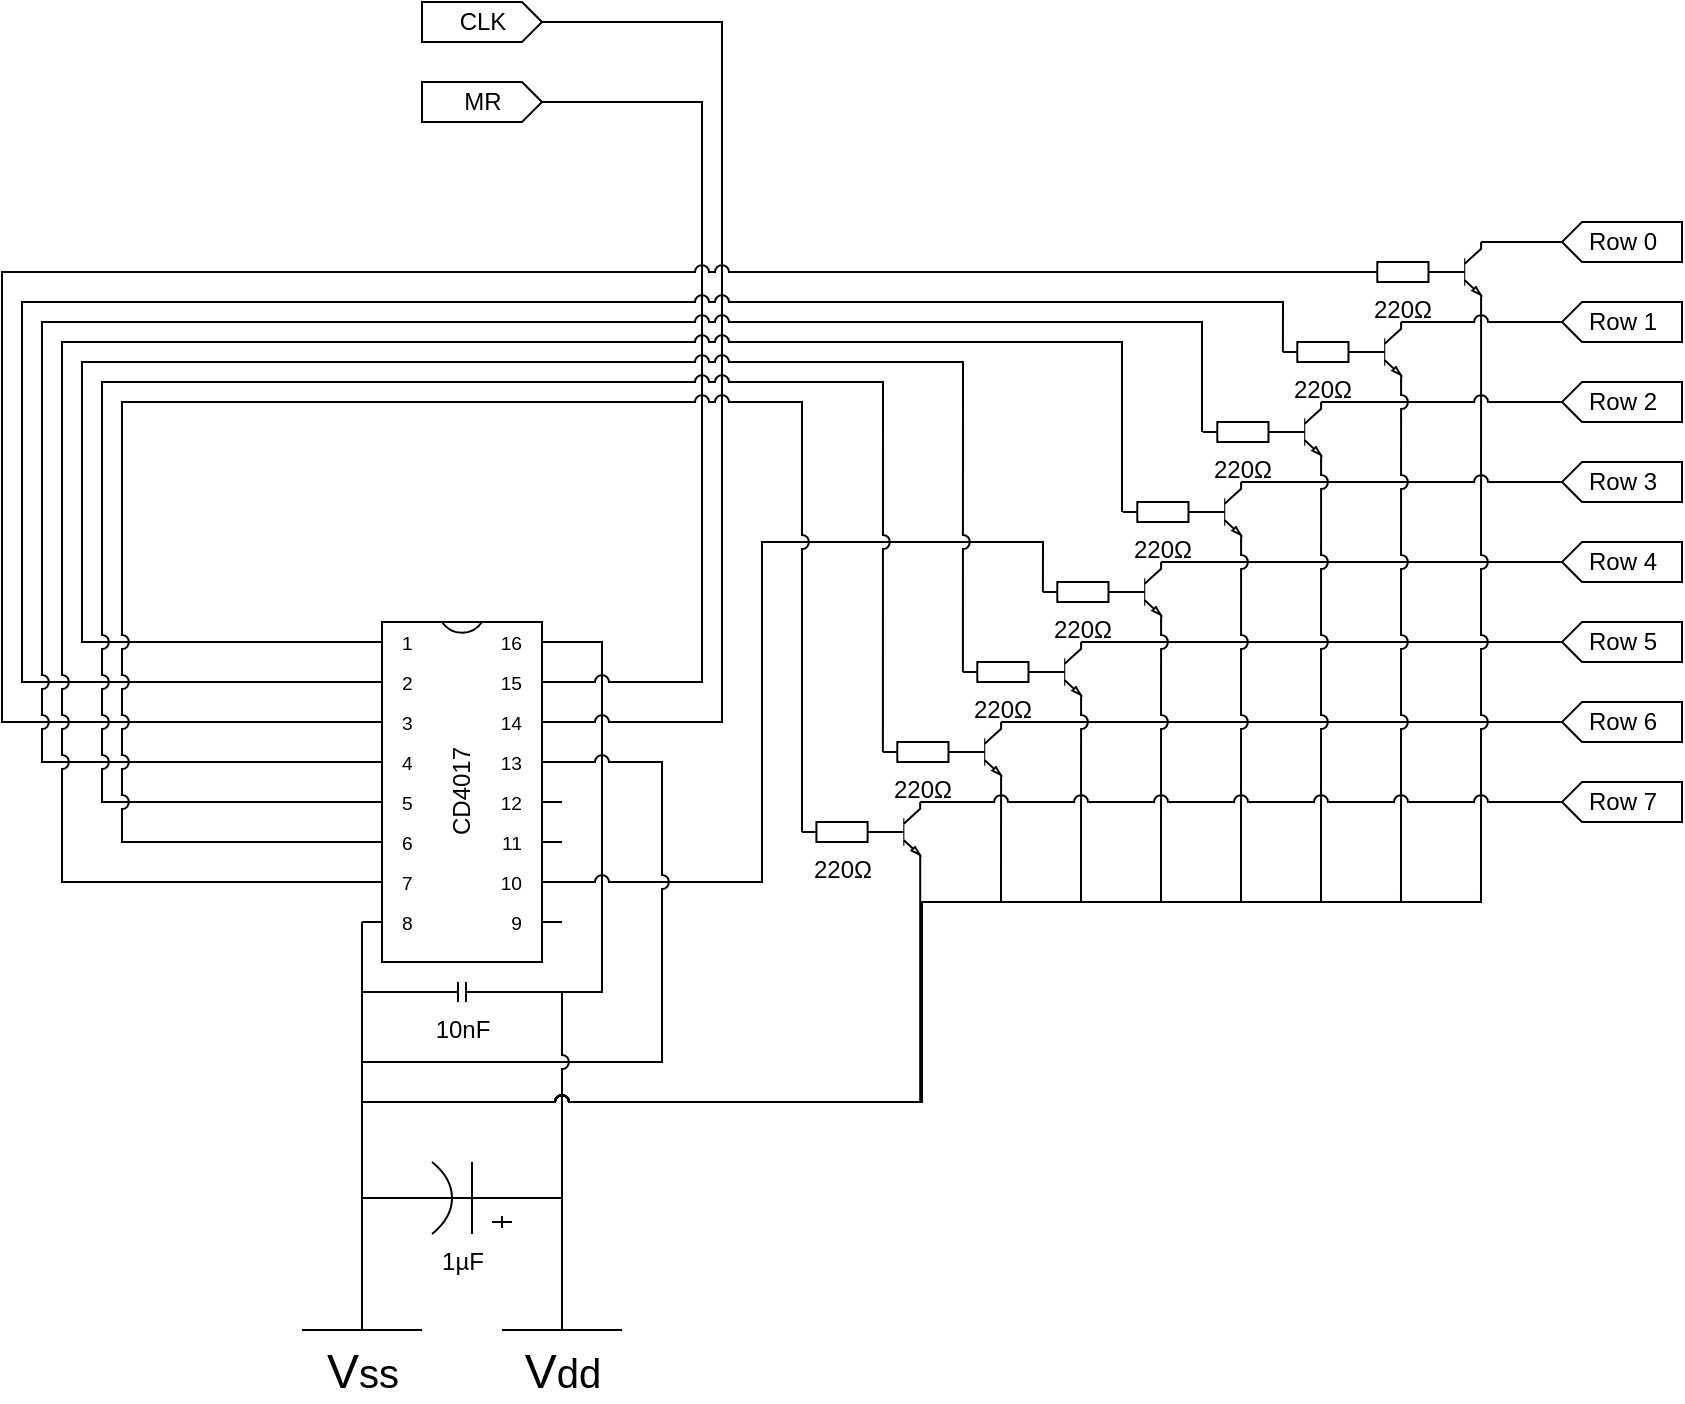 <mxfile version="14.9.6" type="device"><diagram name="Page-1" id="7e0a89b8-554c-2b80-1dc8-d5c74ca68de4"><mxGraphModel dx="1422" dy="794" grid="1" gridSize="10" guides="1" tooltips="1" connect="1" arrows="1" fold="1" page="1" pageScale="1" pageWidth="1100" pageHeight="850" background="none" math="0" shadow="0"><root><mxCell id="0"/><mxCell id="1" parent="0"/><mxCell id="ZvtkinJwpf2i18J2AWSG-10" style="edgeStyle=orthogonalEdgeStyle;rounded=0;jumpStyle=arc;jumpSize=7;orthogonalLoop=1;jettySize=auto;html=1;exitX=0;exitY=0;exitDx=0;exitDy=150;exitPerimeter=0;entryX=0;entryY=0.5;entryDx=0;entryDy=0;entryPerimeter=0;endArrow=none;endFill=0;" edge="1" parent="1" source="ZvtkinJwpf2i18J2AWSG-1" target="ZvtkinJwpf2i18J2AWSG-8"><mxGeometry relative="1" as="geometry"><Array as="points"><mxPoint x="310" y="575"/></Array></mxGeometry></mxCell><mxCell id="ZvtkinJwpf2i18J2AWSG-11" style="edgeStyle=orthogonalEdgeStyle;rounded=0;jumpStyle=arc;jumpSize=7;orthogonalLoop=1;jettySize=auto;html=1;exitX=1;exitY=0;exitDx=0;exitDy=10;exitPerimeter=0;entryX=1;entryY=0.5;entryDx=0;entryDy=0;entryPerimeter=0;endArrow=none;endFill=0;" edge="1" parent="1" source="ZvtkinJwpf2i18J2AWSG-1" target="ZvtkinJwpf2i18J2AWSG-8"><mxGeometry relative="1" as="geometry"><Array as="points"><mxPoint x="430" y="400"/><mxPoint x="430" y="575"/></Array></mxGeometry></mxCell><mxCell id="ZvtkinJwpf2i18J2AWSG-45" style="edgeStyle=orthogonalEdgeStyle;rounded=0;jumpStyle=arc;jumpSize=7;orthogonalLoop=1;jettySize=auto;html=1;exitX=1;exitY=0;exitDx=0;exitDy=50;exitPerimeter=0;entryX=1;entryY=0.5;entryDx=0;entryDy=0;entryPerimeter=0;endArrow=none;endFill=0;" edge="1" parent="1" source="ZvtkinJwpf2i18J2AWSG-1" target="ZvtkinJwpf2i18J2AWSG-41"><mxGeometry relative="1" as="geometry"><Array as="points"><mxPoint x="490" y="440"/><mxPoint x="490" y="90"/></Array></mxGeometry></mxCell><mxCell id="ZvtkinJwpf2i18J2AWSG-46" style="edgeStyle=orthogonalEdgeStyle;rounded=0;jumpStyle=arc;jumpSize=7;orthogonalLoop=1;jettySize=auto;html=1;exitX=1;exitY=0;exitDx=0;exitDy=30;exitPerimeter=0;entryX=1;entryY=0.5;entryDx=0;entryDy=0;entryPerimeter=0;endArrow=none;endFill=0;" edge="1" parent="1" source="ZvtkinJwpf2i18J2AWSG-1" target="ZvtkinJwpf2i18J2AWSG-43"><mxGeometry relative="1" as="geometry"><Array as="points"><mxPoint x="480" y="420"/><mxPoint x="480" y="130"/></Array></mxGeometry></mxCell><mxCell id="ZvtkinJwpf2i18J2AWSG-48" style="edgeStyle=orthogonalEdgeStyle;rounded=0;jumpStyle=arc;jumpSize=7;orthogonalLoop=1;jettySize=auto;html=1;exitX=0;exitY=0;exitDx=0;exitDy=50;exitPerimeter=0;entryX=0;entryY=0.5;entryDx=0;entryDy=0;entryPerimeter=0;endArrow=none;endFill=0;" edge="1" parent="1" source="ZvtkinJwpf2i18J2AWSG-1" target="ZvtkinJwpf2i18J2AWSG-40"><mxGeometry relative="1" as="geometry"><Array as="points"><mxPoint x="130" y="440"/><mxPoint x="130" y="215"/></Array></mxGeometry></mxCell><mxCell id="ZvtkinJwpf2i18J2AWSG-49" style="edgeStyle=orthogonalEdgeStyle;rounded=0;jumpStyle=arc;jumpSize=7;orthogonalLoop=1;jettySize=auto;html=1;exitX=0;exitY=0;exitDx=0;exitDy=30;exitPerimeter=0;entryX=0;entryY=0.5;entryDx=0;entryDy=0;entryPerimeter=0;endArrow=none;endFill=0;" edge="1" parent="1" source="ZvtkinJwpf2i18J2AWSG-1" target="ZvtkinJwpf2i18J2AWSG-39"><mxGeometry relative="1" as="geometry"><Array as="points"><mxPoint x="140" y="420"/><mxPoint x="140" y="230"/><mxPoint x="771" y="230"/></Array></mxGeometry></mxCell><mxCell id="ZvtkinJwpf2i18J2AWSG-51" style="edgeStyle=orthogonalEdgeStyle;rounded=0;jumpStyle=arc;jumpSize=7;orthogonalLoop=1;jettySize=auto;html=1;exitX=0;exitY=0;exitDx=0;exitDy=70;exitPerimeter=0;entryX=0;entryY=0.5;entryDx=0;entryDy=0;entryPerimeter=0;endArrow=none;endFill=0;" edge="1" parent="1" source="ZvtkinJwpf2i18J2AWSG-1" target="ZvtkinJwpf2i18J2AWSG-38"><mxGeometry relative="1" as="geometry"><Array as="points"><mxPoint x="150" y="460"/><mxPoint x="150" y="240"/><mxPoint x="730" y="240"/><mxPoint x="730" y="295"/></Array></mxGeometry></mxCell><mxCell id="ZvtkinJwpf2i18J2AWSG-52" style="edgeStyle=orthogonalEdgeStyle;rounded=0;jumpStyle=arc;jumpSize=7;orthogonalLoop=1;jettySize=auto;html=1;exitX=0;exitY=0;exitDx=0;exitDy=130;exitPerimeter=0;entryX=0;entryY=0.5;entryDx=0;entryDy=0;entryPerimeter=0;endArrow=none;endFill=0;" edge="1" parent="1" source="ZvtkinJwpf2i18J2AWSG-1" target="ZvtkinJwpf2i18J2AWSG-37"><mxGeometry relative="1" as="geometry"><Array as="points"><mxPoint x="160" y="520"/><mxPoint x="160" y="250"/><mxPoint x="690" y="250"/><mxPoint x="690" y="335"/></Array></mxGeometry></mxCell><mxCell id="ZvtkinJwpf2i18J2AWSG-53" style="edgeStyle=orthogonalEdgeStyle;rounded=0;jumpStyle=arc;jumpSize=7;orthogonalLoop=1;jettySize=auto;html=1;exitX=1;exitY=0;exitDx=0;exitDy=130;exitPerimeter=0;entryX=0;entryY=0.5;entryDx=0;entryDy=0;entryPerimeter=0;endArrow=none;endFill=0;" edge="1" parent="1" source="ZvtkinJwpf2i18J2AWSG-1" target="ZvtkinJwpf2i18J2AWSG-36"><mxGeometry relative="1" as="geometry"><Array as="points"><mxPoint x="510" y="520"/><mxPoint x="510" y="350"/><mxPoint x="651" y="350"/></Array></mxGeometry></mxCell><mxCell id="ZvtkinJwpf2i18J2AWSG-54" style="edgeStyle=orthogonalEdgeStyle;rounded=0;jumpStyle=arc;jumpSize=7;orthogonalLoop=1;jettySize=auto;html=1;exitX=0;exitY=0;exitDx=0;exitDy=10;exitPerimeter=0;entryX=0;entryY=0.5;entryDx=0;entryDy=0;entryPerimeter=0;endArrow=none;endFill=0;" edge="1" parent="1" source="ZvtkinJwpf2i18J2AWSG-1" target="ZvtkinJwpf2i18J2AWSG-35"><mxGeometry relative="1" as="geometry"><Array as="points"><mxPoint x="170" y="400"/><mxPoint x="170" y="260"/><mxPoint x="611" y="260"/></Array></mxGeometry></mxCell><mxCell id="ZvtkinJwpf2i18J2AWSG-55" style="edgeStyle=orthogonalEdgeStyle;rounded=0;jumpStyle=arc;jumpSize=7;orthogonalLoop=1;jettySize=auto;html=1;entryX=0;entryY=0.5;entryDx=0;entryDy=0;entryPerimeter=0;endArrow=none;endFill=0;exitX=0;exitY=0;exitDx=0;exitDy=90;exitPerimeter=0;" edge="1" parent="1" source="ZvtkinJwpf2i18J2AWSG-1" target="ZvtkinJwpf2i18J2AWSG-34"><mxGeometry relative="1" as="geometry"><mxPoint x="280" y="475" as="sourcePoint"/><Array as="points"><mxPoint x="180" y="480"/><mxPoint x="180" y="270"/><mxPoint x="571" y="270"/></Array></mxGeometry></mxCell><mxCell id="ZvtkinJwpf2i18J2AWSG-62" style="edgeStyle=orthogonalEdgeStyle;rounded=0;jumpStyle=arc;jumpSize=7;orthogonalLoop=1;jettySize=auto;html=1;exitX=0;exitY=0;exitDx=0;exitDy=110;exitPerimeter=0;entryX=0;entryY=0.5;entryDx=0;entryDy=0;entryPerimeter=0;endArrow=none;endFill=0;" edge="1" parent="1" source="ZvtkinJwpf2i18J2AWSG-1" target="ZvtkinJwpf2i18J2AWSG-57"><mxGeometry relative="1" as="geometry"><Array as="points"><mxPoint x="190" y="500"/><mxPoint x="190" y="280"/><mxPoint x="530" y="280"/></Array></mxGeometry></mxCell><mxCell id="ZvtkinJwpf2i18J2AWSG-83" style="edgeStyle=orthogonalEdgeStyle;rounded=0;jumpStyle=arc;jumpSize=7;orthogonalLoop=1;jettySize=auto;html=1;exitX=1;exitY=0;exitDx=0;exitDy=70;exitPerimeter=0;entryX=0.5;entryY=0;entryDx=0;entryDy=0;entryPerimeter=0;endArrow=none;endFill=0;" edge="1" parent="1" source="ZvtkinJwpf2i18J2AWSG-1" target="ZvtkinJwpf2i18J2AWSG-3"><mxGeometry relative="1" as="geometry"><Array as="points"><mxPoint x="460" y="460"/><mxPoint x="460" y="610"/><mxPoint x="310" y="610"/></Array></mxGeometry></mxCell><mxCell id="ZvtkinJwpf2i18J2AWSG-1" value="CD4017" style="shadow=0;dashed=0;align=center;html=1;strokeWidth=1;shape=mxgraph.electrical.logic_gates.dual_inline_ic;labelNames=a,b,c,d,e,f,g,h,i,j,k,l,m,n,o,p,q,r,s,t;direction=east;horizontal=0;" vertex="1" parent="1"><mxGeometry x="310" y="390" width="100" height="170" as="geometry"/></mxCell><mxCell id="ZvtkinJwpf2i18J2AWSG-82" style="edgeStyle=orthogonalEdgeStyle;rounded=0;jumpStyle=arc;jumpSize=7;orthogonalLoop=1;jettySize=auto;html=1;exitX=0.5;exitY=1;exitDx=0;exitDy=0;exitPerimeter=0;endArrow=none;endFill=0;entryX=0;entryY=0.5;entryDx=0;entryDy=0;entryPerimeter=0;" edge="1" parent="1" source="ZvtkinJwpf2i18J2AWSG-2" target="ZvtkinJwpf2i18J2AWSG-4"><mxGeometry relative="1" as="geometry"><mxPoint x="490" y="704" as="targetPoint"/></mxGeometry></mxCell><mxCell id="ZvtkinJwpf2i18J2AWSG-2" value="V&lt;span style=&quot;font-size: 20px&quot;&gt;dd&lt;/span&gt;" style="pointerEvents=1;verticalLabelPosition=bottom;shadow=0;dashed=0;align=center;html=1;verticalAlign=top;shape=mxgraph.electrical.signal_sources.vss2;fontSize=24;flipV=1;" vertex="1" parent="1"><mxGeometry x="380" y="704" width="60" height="40" as="geometry"/></mxCell><mxCell id="ZvtkinJwpf2i18J2AWSG-81" style="edgeStyle=orthogonalEdgeStyle;rounded=0;jumpStyle=arc;jumpSize=7;orthogonalLoop=1;jettySize=auto;html=1;exitX=0.5;exitY=0;exitDx=0;exitDy=0;exitPerimeter=0;entryX=1;entryY=0.5;entryDx=0;entryDy=0;entryPerimeter=0;endArrow=none;endFill=0;" edge="1" parent="1" source="ZvtkinJwpf2i18J2AWSG-3" target="ZvtkinJwpf2i18J2AWSG-4"><mxGeometry relative="1" as="geometry"/></mxCell><mxCell id="ZvtkinJwpf2i18J2AWSG-3" value="V&lt;span style=&quot;font-size: 20px&quot;&gt;ss&lt;/span&gt;" style="verticalLabelPosition=bottom;verticalAlign=top;shape=mxgraph.electrical.signal_sources.vdd;shadow=0;dashed=0;align=center;strokeWidth=1;fontSize=24;html=1;flipV=1;flipH=0;rotation=0;direction=west;labelPosition=center;" vertex="1" parent="1"><mxGeometry x="280" y="704" width="60" height="40" as="geometry"/></mxCell><mxCell id="ZvtkinJwpf2i18J2AWSG-4" value="1µF" style="pointerEvents=1;verticalLabelPosition=bottom;shadow=0;dashed=0;align=center;html=1;verticalAlign=top;shape=mxgraph.electrical.capacitors.capacitor_3;direction=west;" vertex="1" parent="1"><mxGeometry x="310" y="660" width="100" height="36" as="geometry"/></mxCell><mxCell id="ZvtkinJwpf2i18J2AWSG-59" style="edgeStyle=orthogonalEdgeStyle;rounded=0;jumpStyle=arc;jumpSize=7;orthogonalLoop=1;jettySize=auto;html=1;exitX=1;exitY=0.5;exitDx=0;exitDy=0;exitPerimeter=0;entryX=0.5;entryY=1;entryDx=0;entryDy=0;entryPerimeter=0;endArrow=none;endFill=0;" edge="1" parent="1" source="ZvtkinJwpf2i18J2AWSG-8" target="ZvtkinJwpf2i18J2AWSG-2"><mxGeometry relative="1" as="geometry"/></mxCell><mxCell id="ZvtkinJwpf2i18J2AWSG-60" style="edgeStyle=orthogonalEdgeStyle;rounded=0;jumpStyle=arc;jumpSize=7;orthogonalLoop=1;jettySize=auto;html=1;exitX=0;exitY=0.5;exitDx=0;exitDy=0;exitPerimeter=0;entryX=0.5;entryY=0;entryDx=0;entryDy=0;entryPerimeter=0;endArrow=none;endFill=0;" edge="1" parent="1" source="ZvtkinJwpf2i18J2AWSG-8" target="ZvtkinJwpf2i18J2AWSG-3"><mxGeometry relative="1" as="geometry"/></mxCell><mxCell id="ZvtkinJwpf2i18J2AWSG-8" value="10nF" style="pointerEvents=1;verticalLabelPosition=bottom;shadow=0;dashed=0;align=center;html=1;verticalAlign=top;shape=mxgraph.electrical.capacitors.capacitor_1;" vertex="1" parent="1"><mxGeometry x="340" y="570" width="40" height="10" as="geometry"/></mxCell><mxCell id="ZvtkinJwpf2i18J2AWSG-26" style="edgeStyle=orthogonalEdgeStyle;rounded=0;jumpStyle=arc;jumpSize=7;orthogonalLoop=1;jettySize=auto;html=1;exitX=1;exitY=1;exitDx=0;exitDy=0;exitPerimeter=0;entryX=0;entryY=0.5;entryDx=0;entryDy=0;entryPerimeter=0;endArrow=none;endFill=0;" edge="1" parent="1" source="ZvtkinJwpf2i18J2AWSG-14" target="ZvtkinJwpf2i18J2AWSG-4"><mxGeometry relative="1" as="geometry"><Array as="points"><mxPoint x="630" y="530"/><mxPoint x="590" y="530"/><mxPoint x="590" y="630"/><mxPoint x="310" y="630"/><mxPoint x="310" y="678"/></Array></mxGeometry></mxCell><mxCell id="ZvtkinJwpf2i18J2AWSG-79" style="edgeStyle=orthogonalEdgeStyle;rounded=0;jumpStyle=arc;jumpSize=7;orthogonalLoop=1;jettySize=auto;html=1;exitX=1;exitY=0;exitDx=0;exitDy=0;exitPerimeter=0;entryX=1;entryY=0.5;entryDx=0;entryDy=0;entryPerimeter=0;endArrow=none;endFill=0;" edge="1" parent="1" source="ZvtkinJwpf2i18J2AWSG-14" target="ZvtkinJwpf2i18J2AWSG-70"><mxGeometry relative="1" as="geometry"><Array as="points"><mxPoint x="700" y="440"/><mxPoint x="700" y="440"/></Array></mxGeometry></mxCell><mxCell id="ZvtkinJwpf2i18J2AWSG-14" value="" style="verticalLabelPosition=bottom;shadow=0;dashed=0;align=center;html=1;verticalAlign=top;shape=mxgraph.electrical.transistors.npn_transistor_5;direction=east;" vertex="1" parent="1"><mxGeometry x="605" y="440" width="30" height="30" as="geometry"/></mxCell><mxCell id="ZvtkinJwpf2i18J2AWSG-61" style="edgeStyle=orthogonalEdgeStyle;rounded=0;jumpStyle=arc;jumpSize=7;orthogonalLoop=1;jettySize=auto;html=1;exitX=1;exitY=1;exitDx=0;exitDy=0;exitPerimeter=0;entryX=0.5;entryY=0;entryDx=0;entryDy=0;entryPerimeter=0;endArrow=none;endFill=0;" edge="1" parent="1" source="ZvtkinJwpf2i18J2AWSG-16" target="ZvtkinJwpf2i18J2AWSG-3"><mxGeometry relative="1" as="geometry"><Array as="points"><mxPoint x="670" y="530"/><mxPoint x="590" y="530"/><mxPoint x="590" y="630"/><mxPoint x="310" y="630"/></Array></mxGeometry></mxCell><mxCell id="ZvtkinJwpf2i18J2AWSG-78" style="edgeStyle=orthogonalEdgeStyle;rounded=0;jumpStyle=arc;jumpSize=7;orthogonalLoop=1;jettySize=auto;html=1;exitX=1;exitY=0;exitDx=0;exitDy=0;exitPerimeter=0;entryX=1;entryY=0.5;entryDx=0;entryDy=0;entryPerimeter=0;endArrow=none;endFill=0;" edge="1" parent="1" source="ZvtkinJwpf2i18J2AWSG-16" target="ZvtkinJwpf2i18J2AWSG-69"><mxGeometry relative="1" as="geometry"><Array as="points"><mxPoint x="730" y="400"/><mxPoint x="730" y="400"/></Array></mxGeometry></mxCell><mxCell id="ZvtkinJwpf2i18J2AWSG-16" value="" style="verticalLabelPosition=bottom;shadow=0;dashed=0;align=center;html=1;verticalAlign=top;shape=mxgraph.electrical.transistors.npn_transistor_5;direction=east;" vertex="1" parent="1"><mxGeometry x="645" y="400" width="30" height="30" as="geometry"/></mxCell><mxCell id="ZvtkinJwpf2i18J2AWSG-28" style="edgeStyle=orthogonalEdgeStyle;rounded=0;jumpStyle=arc;jumpSize=7;orthogonalLoop=1;jettySize=auto;html=1;exitX=1;exitY=1;exitDx=0;exitDy=0;exitPerimeter=0;entryX=0.5;entryY=0;entryDx=0;entryDy=0;entryPerimeter=0;endArrow=none;endFill=0;" edge="1" parent="1" source="ZvtkinJwpf2i18J2AWSG-17" target="ZvtkinJwpf2i18J2AWSG-3"><mxGeometry relative="1" as="geometry"><Array as="points"><mxPoint x="710" y="530"/><mxPoint x="590" y="530"/><mxPoint x="590" y="630"/><mxPoint x="310" y="630"/></Array></mxGeometry></mxCell><mxCell id="ZvtkinJwpf2i18J2AWSG-77" style="edgeStyle=orthogonalEdgeStyle;rounded=0;jumpStyle=arc;jumpSize=7;orthogonalLoop=1;jettySize=auto;html=1;exitX=1;exitY=0;exitDx=0;exitDy=0;exitPerimeter=0;entryX=1;entryY=0.5;entryDx=0;entryDy=0;entryPerimeter=0;endArrow=none;endFill=0;" edge="1" parent="1" source="ZvtkinJwpf2i18J2AWSG-17" target="ZvtkinJwpf2i18J2AWSG-68"><mxGeometry relative="1" as="geometry"><Array as="points"><mxPoint x="760" y="360"/><mxPoint x="760" y="360"/></Array></mxGeometry></mxCell><mxCell id="ZvtkinJwpf2i18J2AWSG-17" value="" style="verticalLabelPosition=bottom;shadow=0;dashed=0;align=center;html=1;verticalAlign=top;shape=mxgraph.electrical.transistors.npn_transistor_5;direction=east;" vertex="1" parent="1"><mxGeometry x="685" y="360" width="30" height="30" as="geometry"/></mxCell><mxCell id="ZvtkinJwpf2i18J2AWSG-32" style="edgeStyle=orthogonalEdgeStyle;rounded=0;jumpStyle=arc;jumpSize=7;orthogonalLoop=1;jettySize=auto;html=1;exitX=1;exitY=1;exitDx=0;exitDy=0;exitPerimeter=0;entryX=0.5;entryY=0;entryDx=0;entryDy=0;entryPerimeter=0;endArrow=none;endFill=0;" edge="1" parent="1" source="ZvtkinJwpf2i18J2AWSG-19" target="ZvtkinJwpf2i18J2AWSG-3"><mxGeometry relative="1" as="geometry"><Array as="points"><mxPoint x="870" y="530"/><mxPoint x="590" y="530"/><mxPoint x="590" y="630"/><mxPoint x="310" y="630"/></Array></mxGeometry></mxCell><mxCell id="ZvtkinJwpf2i18J2AWSG-73" style="edgeStyle=orthogonalEdgeStyle;rounded=0;jumpStyle=arc;jumpSize=7;orthogonalLoop=1;jettySize=auto;html=1;exitX=1;exitY=0;exitDx=0;exitDy=0;exitPerimeter=0;entryX=1;entryY=0.5;entryDx=0;entryDy=0;entryPerimeter=0;endArrow=none;endFill=0;" edge="1" parent="1" source="ZvtkinJwpf2i18J2AWSG-19" target="ZvtkinJwpf2i18J2AWSG-63"><mxGeometry relative="1" as="geometry"><Array as="points"><mxPoint x="880" y="200"/><mxPoint x="880" y="200"/></Array></mxGeometry></mxCell><mxCell id="ZvtkinJwpf2i18J2AWSG-19" value="" style="verticalLabelPosition=bottom;shadow=0;dashed=0;align=center;html=1;verticalAlign=top;shape=mxgraph.electrical.transistors.npn_transistor_5;direction=east;" vertex="1" parent="1"><mxGeometry x="845" y="200" width="30" height="30" as="geometry"/></mxCell><mxCell id="ZvtkinJwpf2i18J2AWSG-29" style="edgeStyle=orthogonalEdgeStyle;rounded=0;jumpStyle=arc;jumpSize=7;orthogonalLoop=1;jettySize=auto;html=1;exitX=1;exitY=1;exitDx=0;exitDy=0;exitPerimeter=0;entryX=0.5;entryY=0;entryDx=0;entryDy=0;entryPerimeter=0;endArrow=none;endFill=0;" edge="1" parent="1" source="ZvtkinJwpf2i18J2AWSG-22" target="ZvtkinJwpf2i18J2AWSG-3"><mxGeometry relative="1" as="geometry"><Array as="points"><mxPoint x="750" y="530"/><mxPoint x="590" y="530"/><mxPoint x="590" y="630"/><mxPoint x="310" y="630"/></Array></mxGeometry></mxCell><mxCell id="ZvtkinJwpf2i18J2AWSG-76" style="edgeStyle=orthogonalEdgeStyle;rounded=0;jumpStyle=arc;jumpSize=7;orthogonalLoop=1;jettySize=auto;html=1;exitX=1;exitY=0;exitDx=0;exitDy=0;exitPerimeter=0;entryX=1;entryY=0.5;entryDx=0;entryDy=0;entryPerimeter=0;endArrow=none;endFill=0;" edge="1" parent="1" source="ZvtkinJwpf2i18J2AWSG-22" target="ZvtkinJwpf2i18J2AWSG-67"><mxGeometry relative="1" as="geometry"><Array as="points"><mxPoint x="790" y="320"/><mxPoint x="790" y="320"/></Array></mxGeometry></mxCell><mxCell id="ZvtkinJwpf2i18J2AWSG-22" value="" style="verticalLabelPosition=bottom;shadow=0;dashed=0;align=center;html=1;verticalAlign=top;shape=mxgraph.electrical.transistors.npn_transistor_5;direction=east;" vertex="1" parent="1"><mxGeometry x="725" y="320" width="30" height="30" as="geometry"/></mxCell><mxCell id="ZvtkinJwpf2i18J2AWSG-30" style="edgeStyle=orthogonalEdgeStyle;rounded=0;jumpStyle=arc;jumpSize=7;orthogonalLoop=1;jettySize=auto;html=1;exitX=1;exitY=1;exitDx=0;exitDy=0;exitPerimeter=0;entryX=0.5;entryY=0;entryDx=0;entryDy=0;entryPerimeter=0;endArrow=none;endFill=0;" edge="1" parent="1" source="ZvtkinJwpf2i18J2AWSG-23" target="ZvtkinJwpf2i18J2AWSG-3"><mxGeometry relative="1" as="geometry"><Array as="points"><mxPoint x="790" y="530"/><mxPoint x="590" y="530"/><mxPoint x="590" y="630"/><mxPoint x="310" y="630"/></Array></mxGeometry></mxCell><mxCell id="ZvtkinJwpf2i18J2AWSG-75" style="edgeStyle=orthogonalEdgeStyle;rounded=0;jumpStyle=arc;jumpSize=7;orthogonalLoop=1;jettySize=auto;html=1;exitX=1;exitY=0;exitDx=0;exitDy=0;exitPerimeter=0;entryX=1;entryY=0.5;entryDx=0;entryDy=0;entryPerimeter=0;endArrow=none;endFill=0;" edge="1" parent="1" source="ZvtkinJwpf2i18J2AWSG-23" target="ZvtkinJwpf2i18J2AWSG-66"><mxGeometry relative="1" as="geometry"><Array as="points"><mxPoint x="820" y="280"/><mxPoint x="820" y="280"/></Array></mxGeometry></mxCell><mxCell id="ZvtkinJwpf2i18J2AWSG-23" value="" style="verticalLabelPosition=bottom;shadow=0;dashed=0;align=center;html=1;verticalAlign=top;shape=mxgraph.electrical.transistors.npn_transistor_5;direction=east;" vertex="1" parent="1"><mxGeometry x="765" y="280" width="30" height="30" as="geometry"/></mxCell><mxCell id="ZvtkinJwpf2i18J2AWSG-31" style="edgeStyle=orthogonalEdgeStyle;rounded=0;jumpStyle=arc;jumpSize=7;orthogonalLoop=1;jettySize=auto;html=1;exitX=1;exitY=1;exitDx=0;exitDy=0;exitPerimeter=0;entryX=0.5;entryY=0;entryDx=0;entryDy=0;entryPerimeter=0;endArrow=none;endFill=0;" edge="1" parent="1" source="ZvtkinJwpf2i18J2AWSG-24" target="ZvtkinJwpf2i18J2AWSG-3"><mxGeometry relative="1" as="geometry"><Array as="points"><mxPoint x="830" y="530"/><mxPoint x="590" y="530"/><mxPoint x="590" y="630"/><mxPoint x="310" y="630"/></Array></mxGeometry></mxCell><mxCell id="ZvtkinJwpf2i18J2AWSG-74" style="edgeStyle=orthogonalEdgeStyle;rounded=0;jumpStyle=arc;jumpSize=7;orthogonalLoop=1;jettySize=auto;html=1;exitX=1;exitY=0;exitDx=0;exitDy=0;exitPerimeter=0;entryX=1;entryY=0.5;entryDx=0;entryDy=0;entryPerimeter=0;endArrow=none;endFill=0;" edge="1" parent="1" source="ZvtkinJwpf2i18J2AWSG-24" target="ZvtkinJwpf2i18J2AWSG-65"><mxGeometry relative="1" as="geometry"><Array as="points"><mxPoint x="850" y="240"/><mxPoint x="850" y="240"/></Array></mxGeometry></mxCell><mxCell id="ZvtkinJwpf2i18J2AWSG-24" value="" style="verticalLabelPosition=bottom;shadow=0;dashed=0;align=center;html=1;verticalAlign=top;shape=mxgraph.electrical.transistors.npn_transistor_5;direction=east;" vertex="1" parent="1"><mxGeometry x="805" y="240" width="30" height="30" as="geometry"/></mxCell><mxCell id="ZvtkinJwpf2i18J2AWSG-34" value="220Ω" style="pointerEvents=1;verticalLabelPosition=bottom;shadow=0;dashed=0;align=center;html=1;verticalAlign=top;shape=mxgraph.electrical.resistors.resistor_1;" vertex="1" parent="1"><mxGeometry x="570.45" y="450" width="40" height="10" as="geometry"/></mxCell><mxCell id="ZvtkinJwpf2i18J2AWSG-35" value="220Ω" style="pointerEvents=1;verticalLabelPosition=bottom;shadow=0;dashed=0;align=center;html=1;verticalAlign=top;shape=mxgraph.electrical.resistors.resistor_1;" vertex="1" parent="1"><mxGeometry x="610.45" y="410" width="40" height="10" as="geometry"/></mxCell><mxCell id="ZvtkinJwpf2i18J2AWSG-36" value="220Ω" style="pointerEvents=1;verticalLabelPosition=bottom;shadow=0;dashed=0;align=center;html=1;verticalAlign=top;shape=mxgraph.electrical.resistors.resistor_1;" vertex="1" parent="1"><mxGeometry x="650.45" y="370" width="40" height="10" as="geometry"/></mxCell><mxCell id="ZvtkinJwpf2i18J2AWSG-37" value="220Ω" style="pointerEvents=1;verticalLabelPosition=bottom;shadow=0;dashed=0;align=center;html=1;verticalAlign=top;shape=mxgraph.electrical.resistors.resistor_1;" vertex="1" parent="1"><mxGeometry x="690.45" y="330" width="40" height="10" as="geometry"/></mxCell><mxCell id="ZvtkinJwpf2i18J2AWSG-38" value="220Ω" style="pointerEvents=1;verticalLabelPosition=bottom;shadow=0;dashed=0;align=center;html=1;verticalAlign=top;shape=mxgraph.electrical.resistors.resistor_1;" vertex="1" parent="1"><mxGeometry x="730.45" y="290" width="40" height="10" as="geometry"/></mxCell><mxCell id="ZvtkinJwpf2i18J2AWSG-39" value="220Ω" style="pointerEvents=1;verticalLabelPosition=bottom;shadow=0;dashed=0;align=center;html=1;verticalAlign=top;shape=mxgraph.electrical.resistors.resistor_1;" vertex="1" parent="1"><mxGeometry x="770.45" y="250" width="40" height="10" as="geometry"/></mxCell><mxCell id="ZvtkinJwpf2i18J2AWSG-40" value="220Ω" style="pointerEvents=1;verticalLabelPosition=bottom;shadow=0;dashed=0;align=center;html=1;verticalAlign=top;shape=mxgraph.electrical.resistors.resistor_1;" vertex="1" parent="1"><mxGeometry x="810.45" y="210" width="40" height="10" as="geometry"/></mxCell><mxCell id="ZvtkinJwpf2i18J2AWSG-41" value="CLK" style="html=1;shadow=0;dashed=0;align=center;verticalAlign=middle;shape=mxgraph.arrows2.arrow;dy=0;dx=10;notch=0;" vertex="1" parent="1"><mxGeometry x="340" y="80" width="60" height="20" as="geometry"/></mxCell><mxCell id="ZvtkinJwpf2i18J2AWSG-43" value="MR" style="html=1;shadow=0;dashed=0;align=center;verticalAlign=middle;shape=mxgraph.arrows2.arrow;dy=0;dx=10;notch=0;" vertex="1" parent="1"><mxGeometry x="340" y="120" width="60" height="20" as="geometry"/></mxCell><mxCell id="ZvtkinJwpf2i18J2AWSG-58" style="edgeStyle=orthogonalEdgeStyle;rounded=0;jumpStyle=arc;jumpSize=7;orthogonalLoop=1;jettySize=auto;html=1;exitX=1;exitY=1;exitDx=0;exitDy=0;exitPerimeter=0;entryX=0.5;entryY=0;entryDx=0;entryDy=0;entryPerimeter=0;endArrow=none;endFill=0;" edge="1" parent="1" source="ZvtkinJwpf2i18J2AWSG-56" target="ZvtkinJwpf2i18J2AWSG-3"><mxGeometry relative="1" as="geometry"><Array as="points"><mxPoint x="589" y="630"/><mxPoint x="310" y="630"/></Array></mxGeometry></mxCell><mxCell id="ZvtkinJwpf2i18J2AWSG-80" style="edgeStyle=orthogonalEdgeStyle;rounded=0;jumpStyle=arc;jumpSize=7;orthogonalLoop=1;jettySize=auto;html=1;exitX=1;exitY=0;exitDx=0;exitDy=0;exitPerimeter=0;entryX=1;entryY=0.5;entryDx=0;entryDy=0;entryPerimeter=0;endArrow=none;endFill=0;" edge="1" parent="1" source="ZvtkinJwpf2i18J2AWSG-56" target="ZvtkinJwpf2i18J2AWSG-71"><mxGeometry relative="1" as="geometry"><Array as="points"><mxPoint x="670" y="480"/><mxPoint x="670" y="480"/></Array></mxGeometry></mxCell><mxCell id="ZvtkinJwpf2i18J2AWSG-56" value="" style="verticalLabelPosition=bottom;shadow=0;dashed=0;align=center;html=1;verticalAlign=top;shape=mxgraph.electrical.transistors.npn_transistor_5;direction=east;" vertex="1" parent="1"><mxGeometry x="564.55" y="480" width="30" height="30" as="geometry"/></mxCell><mxCell id="ZvtkinJwpf2i18J2AWSG-57" value="220Ω" style="pointerEvents=1;verticalLabelPosition=bottom;shadow=0;dashed=0;align=center;html=1;verticalAlign=top;shape=mxgraph.electrical.resistors.resistor_1;" vertex="1" parent="1"><mxGeometry x="530" y="490" width="40" height="10" as="geometry"/></mxCell><mxCell id="ZvtkinJwpf2i18J2AWSG-63" value="Row 0" style="html=1;shadow=0;dashed=0;align=center;verticalAlign=middle;shape=mxgraph.arrows2.arrow;dy=0;dx=10;notch=0;direction=west;" vertex="1" parent="1"><mxGeometry x="910" y="190" width="60" height="20" as="geometry"/></mxCell><mxCell id="ZvtkinJwpf2i18J2AWSG-65" value="Row 1" style="html=1;shadow=0;dashed=0;align=center;verticalAlign=middle;shape=mxgraph.arrows2.arrow;dy=0;dx=10;notch=0;direction=west;" vertex="1" parent="1"><mxGeometry x="910" y="230" width="60" height="20" as="geometry"/></mxCell><mxCell id="ZvtkinJwpf2i18J2AWSG-66" value="Row 2" style="html=1;shadow=0;dashed=0;align=center;verticalAlign=middle;shape=mxgraph.arrows2.arrow;dy=0;dx=10;notch=0;direction=west;" vertex="1" parent="1"><mxGeometry x="910" y="270" width="60" height="20" as="geometry"/></mxCell><mxCell id="ZvtkinJwpf2i18J2AWSG-67" value="Row 3" style="html=1;shadow=0;dashed=0;align=center;verticalAlign=middle;shape=mxgraph.arrows2.arrow;dy=0;dx=10;notch=0;direction=west;" vertex="1" parent="1"><mxGeometry x="910" y="310" width="60" height="20" as="geometry"/></mxCell><mxCell id="ZvtkinJwpf2i18J2AWSG-68" value="Row 4" style="html=1;shadow=0;dashed=0;align=center;verticalAlign=middle;shape=mxgraph.arrows2.arrow;dy=0;dx=10;notch=0;direction=west;" vertex="1" parent="1"><mxGeometry x="910" y="350" width="60" height="20" as="geometry"/></mxCell><mxCell id="ZvtkinJwpf2i18J2AWSG-69" value="Row 5" style="html=1;shadow=0;dashed=0;align=center;verticalAlign=middle;shape=mxgraph.arrows2.arrow;dy=0;dx=10;notch=0;direction=west;" vertex="1" parent="1"><mxGeometry x="910" y="390" width="60" height="20" as="geometry"/></mxCell><mxCell id="ZvtkinJwpf2i18J2AWSG-70" value="Row 6" style="html=1;shadow=0;dashed=0;align=center;verticalAlign=middle;shape=mxgraph.arrows2.arrow;dy=0;dx=10;notch=0;direction=west;" vertex="1" parent="1"><mxGeometry x="910" y="430" width="60" height="20" as="geometry"/></mxCell><mxCell id="ZvtkinJwpf2i18J2AWSG-71" value="Row 7" style="html=1;shadow=0;dashed=0;align=center;verticalAlign=middle;shape=mxgraph.arrows2.arrow;dy=0;dx=10;notch=0;direction=west;" vertex="1" parent="1"><mxGeometry x="910" y="470" width="60" height="20" as="geometry"/></mxCell></root></mxGraphModel></diagram></mxfile>